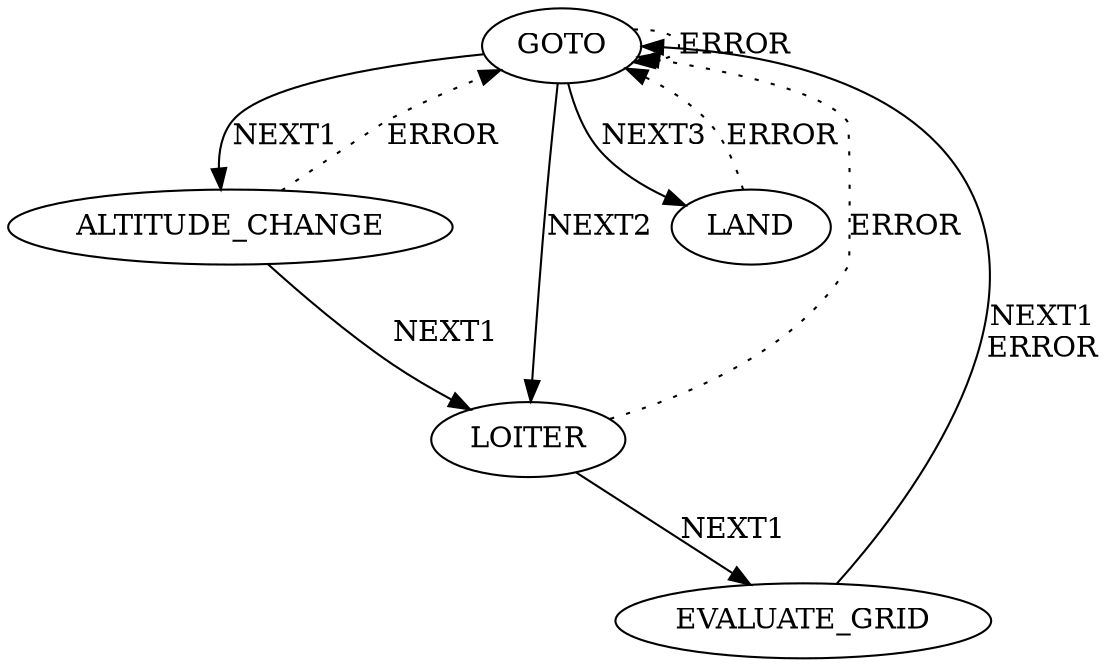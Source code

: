 digraph {
    "GOTO" -> "ALTITUDE_CHANGE" [label="NEXT1", style="solid", weight=1]
    "GOTO" -> "LOITER" [label="NEXT2", style="solid", weight=1]
    "GOTO" -> "LAND" [label="NEXT3", style="solid", weight=1]
    "GOTO" -> "GOTO" [label="ERROR", style="dotted", weight=0.1]
    "ALTITUDE_CHANGE" -> "LOITER" [label="NEXT1", style="solid", weight=1]
    "ALTITUDE_CHANGE" -> "GOTO" [label="ERROR", style="dotted", weight=0.1]
    "LOITER" -> "EVALUATE_GRID" [label="NEXT1", style="solid", weight=1]
    "LOITER" -> "GOTO" [label="ERROR", style="dotted", weight=0.1]
    "EVALUATE_GRID" -> "GOTO" [label="NEXT1\nERROR", style="solid", weight=1]
    "LAND" -> "GOTO" [label="ERROR", style="dotted", weight=0.1]
}